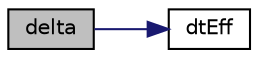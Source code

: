 digraph "delta"
{
  bgcolor="transparent";
  edge [fontname="Helvetica",fontsize="10",labelfontname="Helvetica",labelfontsize="10"];
  node [fontname="Helvetica",fontsize="10",shape=record];
  rankdir="LR";
  Node1 [label="delta",height=0.2,width=0.4,color="black", fillcolor="grey75", style="filled" fontcolor="black"];
  Node1 -> Node2 [color="midnightblue",fontsize="10",style="solid",fontname="Helvetica"];
  Node2 [label="dtEff",height=0.2,width=0.4,color="black",URL="$classFoam_1_1integrationScheme.html#adb8cf65cade5d09de377de44b04e01bd",tooltip="Return the integration effective time step. "];
}

